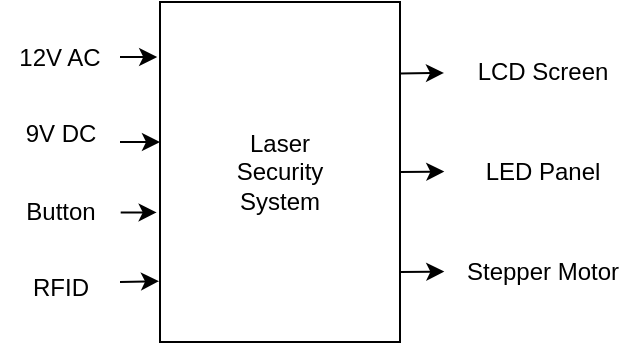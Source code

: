 <mxfile version="20.3.0" type="device"><diagram id="FmXM5YcCSjfyVgazj9Bl" name="Page-1"><mxGraphModel dx="393" dy="305" grid="1" gridSize="10" guides="1" tooltips="1" connect="1" arrows="1" fold="1" page="1" pageScale="1" pageWidth="850" pageHeight="1100" math="0" shadow="0"><root><mxCell id="0"/><mxCell id="1" parent="0"/><mxCell id="-TdlFJ0RdYIC0FQBLf3w-1" value="Laser&lt;br&gt;Security&lt;br&gt;System" style="rounded=0;whiteSpace=wrap;html=1;" vertex="1" parent="1"><mxGeometry x="340" y="310" width="120" height="170" as="geometry"/></mxCell><mxCell id="-TdlFJ0RdYIC0FQBLf3w-13" style="edgeStyle=orthogonalEdgeStyle;rounded=0;orthogonalLoop=1;jettySize=auto;html=1;exitX=1;exitY=0.5;exitDx=0;exitDy=0;entryX=-0.012;entryY=0.163;entryDx=0;entryDy=0;entryPerimeter=0;" edge="1" parent="1" source="-TdlFJ0RdYIC0FQBLf3w-6" target="-TdlFJ0RdYIC0FQBLf3w-1"><mxGeometry relative="1" as="geometry"/></mxCell><mxCell id="-TdlFJ0RdYIC0FQBLf3w-6" value="12V AC" style="text;html=1;strokeColor=none;fillColor=none;align=center;verticalAlign=middle;whiteSpace=wrap;rounded=0;" vertex="1" parent="1"><mxGeometry x="260" y="322.5" width="60" height="30" as="geometry"/></mxCell><mxCell id="-TdlFJ0RdYIC0FQBLf3w-7" value="9V DC" style="text;html=1;align=center;verticalAlign=middle;resizable=0;points=[];autosize=1;strokeColor=none;fillColor=none;" vertex="1" parent="1"><mxGeometry x="260" y="360.5" width="60" height="30" as="geometry"/></mxCell><mxCell id="-TdlFJ0RdYIC0FQBLf3w-8" value="Button" style="text;html=1;align=center;verticalAlign=middle;resizable=0;points=[];autosize=1;strokeColor=none;fillColor=none;" vertex="1" parent="1"><mxGeometry x="260" y="399.5" width="60" height="30" as="geometry"/></mxCell><mxCell id="-TdlFJ0RdYIC0FQBLf3w-9" value="RFID" style="text;html=1;align=center;verticalAlign=middle;resizable=0;points=[];autosize=1;strokeColor=none;fillColor=none;" vertex="1" parent="1"><mxGeometry x="265" y="437.5" width="50" height="30" as="geometry"/></mxCell><mxCell id="-TdlFJ0RdYIC0FQBLf3w-10" value="LCD Screen" style="text;html=1;align=center;verticalAlign=middle;resizable=0;points=[];autosize=1;strokeColor=none;fillColor=none;" vertex="1" parent="1"><mxGeometry x="486" y="330" width="90" height="30" as="geometry"/></mxCell><mxCell id="-TdlFJ0RdYIC0FQBLf3w-11" value="LED Panel" style="text;html=1;align=center;verticalAlign=middle;resizable=0;points=[];autosize=1;strokeColor=none;fillColor=none;" vertex="1" parent="1"><mxGeometry x="491" y="380" width="80" height="30" as="geometry"/></mxCell><mxCell id="-TdlFJ0RdYIC0FQBLf3w-12" value="Stepper Motor" style="text;html=1;align=center;verticalAlign=middle;resizable=0;points=[];autosize=1;strokeColor=none;fillColor=none;" vertex="1" parent="1"><mxGeometry x="481" y="430" width="100" height="30" as="geometry"/></mxCell><mxCell id="-TdlFJ0RdYIC0FQBLf3w-15" value="" style="endArrow=classic;html=1;rounded=0;" edge="1" parent="1"><mxGeometry width="50" height="50" relative="1" as="geometry"><mxPoint x="320" y="380" as="sourcePoint"/><mxPoint x="340" y="380" as="targetPoint"/></mxGeometry></mxCell><mxCell id="-TdlFJ0RdYIC0FQBLf3w-16" value="" style="endArrow=classic;html=1;rounded=0;exitX=1.006;exitY=0.523;exitDx=0;exitDy=0;exitPerimeter=0;entryX=-0.014;entryY=0.619;entryDx=0;entryDy=0;entryPerimeter=0;" edge="1" parent="1" source="-TdlFJ0RdYIC0FQBLf3w-8" target="-TdlFJ0RdYIC0FQBLf3w-1"><mxGeometry width="50" height="50" relative="1" as="geometry"><mxPoint x="390" y="380" as="sourcePoint"/><mxPoint x="440" y="330" as="targetPoint"/></mxGeometry></mxCell><mxCell id="-TdlFJ0RdYIC0FQBLf3w-17" value="" style="endArrow=classic;html=1;rounded=0;entryX=-0.004;entryY=0.821;entryDx=0;entryDy=0;entryPerimeter=0;" edge="1" parent="1" target="-TdlFJ0RdYIC0FQBLf3w-1"><mxGeometry width="50" height="50" relative="1" as="geometry"><mxPoint x="320" y="450" as="sourcePoint"/><mxPoint x="440" y="330" as="targetPoint"/></mxGeometry></mxCell><mxCell id="-TdlFJ0RdYIC0FQBLf3w-18" value="" style="endArrow=classic;html=1;rounded=0;exitX=1.032;exitY=0.21;exitDx=0;exitDy=0;exitPerimeter=0;" edge="1" parent="1"><mxGeometry width="50" height="50" relative="1" as="geometry"><mxPoint x="459.84" y="345.7" as="sourcePoint"/><mxPoint x="482" y="345.469" as="targetPoint"/></mxGeometry></mxCell><mxCell id="-TdlFJ0RdYIC0FQBLf3w-19" value="" style="endArrow=classic;html=1;rounded=0;exitX=1.032;exitY=0.21;exitDx=0;exitDy=0;exitPerimeter=0;" edge="1" parent="1"><mxGeometry width="50" height="50" relative="1" as="geometry"><mxPoint x="460.0" y="395.03" as="sourcePoint"/><mxPoint x="482.16" y="394.799" as="targetPoint"/></mxGeometry></mxCell><mxCell id="-TdlFJ0RdYIC0FQBLf3w-20" value="" style="endArrow=classic;html=1;rounded=0;exitX=1.032;exitY=0.21;exitDx=0;exitDy=0;exitPerimeter=0;" edge="1" parent="1"><mxGeometry width="50" height="50" relative="1" as="geometry"><mxPoint x="460.0" y="445.03" as="sourcePoint"/><mxPoint x="482.16" y="444.799" as="targetPoint"/></mxGeometry></mxCell></root></mxGraphModel></diagram></mxfile>